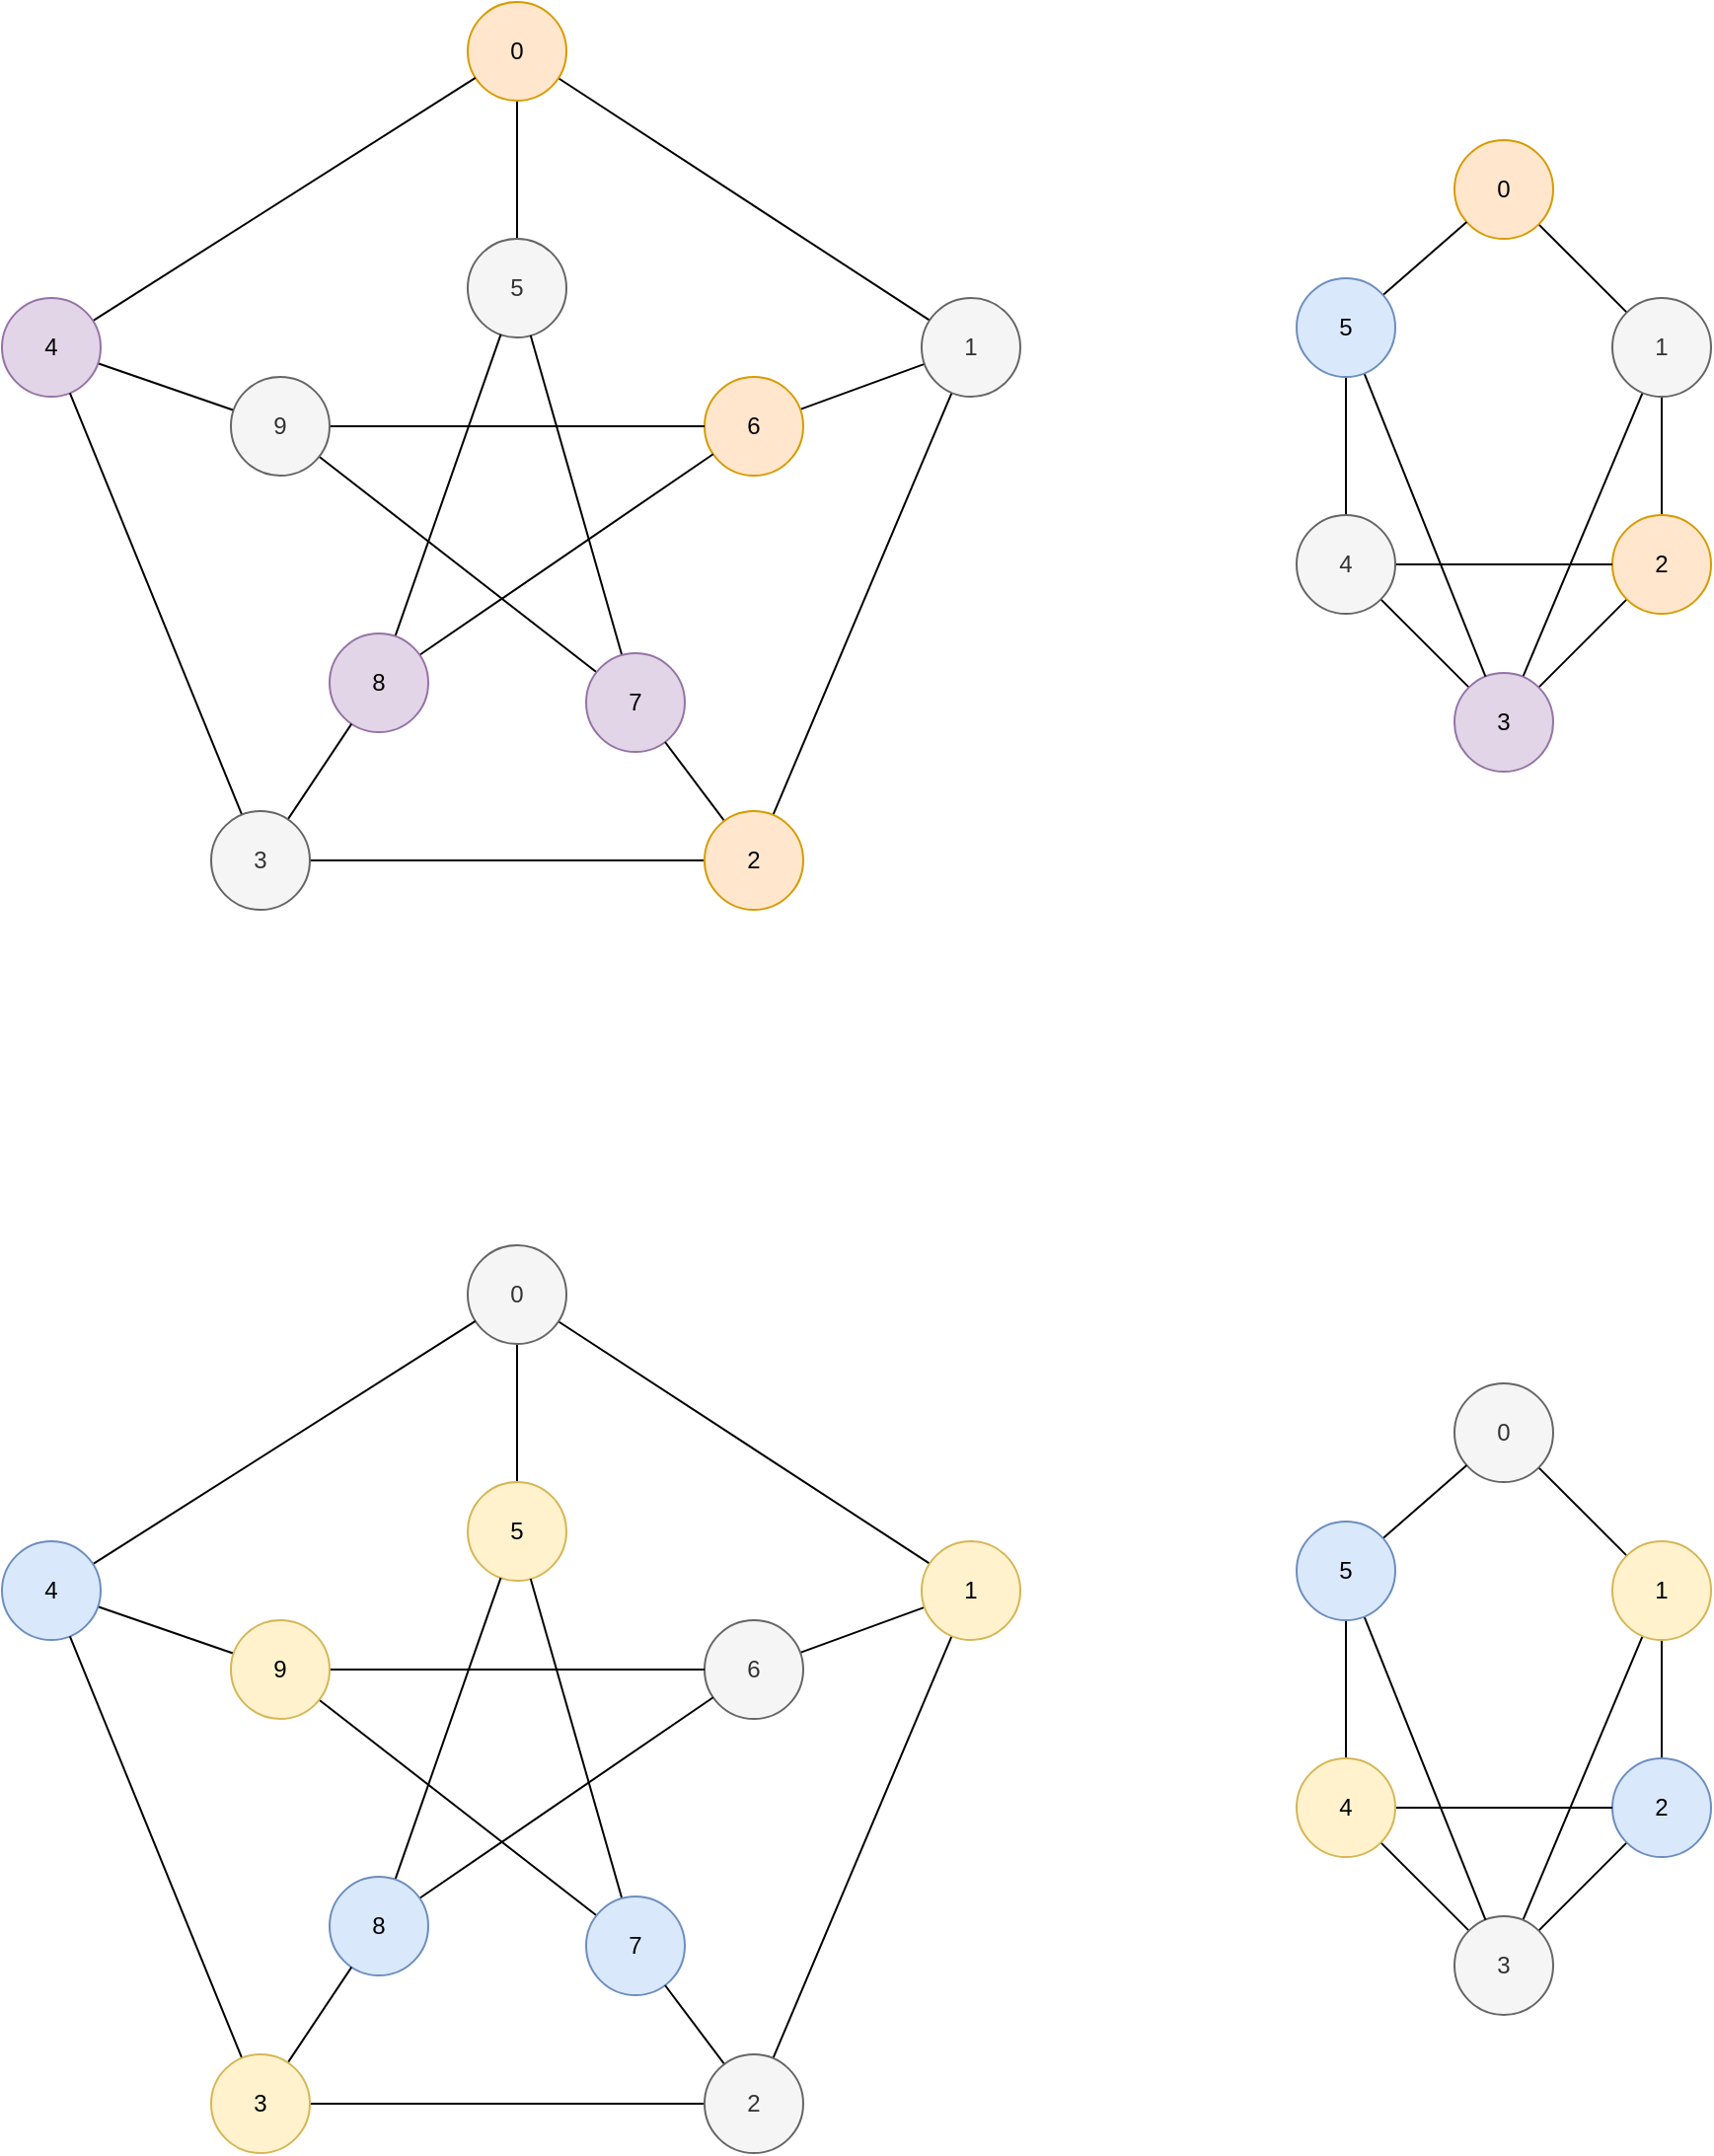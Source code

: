 <mxfile version="14.5.1" type="device"><diagram id="B_IAc5l2EGOLO60_5_Yv" name="Page-1"><mxGraphModel dx="931" dy="563" grid="1" gridSize="10" guides="1" tooltips="1" connect="1" arrows="1" fold="1" page="1" pageScale="1" pageWidth="1000" pageHeight="1350" math="0" shadow="0"><root><mxCell id="0"/><mxCell id="1" parent="0"/><mxCell id="75vNW5lnQiXnBFwJT4H1-12" style="rounded=0;orthogonalLoop=1;jettySize=auto;html=1;endArrow=none;endFill=0;" edge="1" parent="1" source="75vNW5lnQiXnBFwJT4H1-2" target="75vNW5lnQiXnBFwJT4H1-5"><mxGeometry relative="1" as="geometry"/></mxCell><mxCell id="75vNW5lnQiXnBFwJT4H1-13" style="edgeStyle=none;rounded=0;orthogonalLoop=1;jettySize=auto;html=1;endArrow=none;endFill=0;" edge="1" parent="1" source="75vNW5lnQiXnBFwJT4H1-2" target="75vNW5lnQiXnBFwJT4H1-3"><mxGeometry relative="1" as="geometry"/></mxCell><mxCell id="75vNW5lnQiXnBFwJT4H1-2" value="0" style="ellipse;whiteSpace=wrap;html=1;fillColor=#ffe6cc;strokeColor=#d79b00;" vertex="1" parent="1"><mxGeometry x="303" y="50" width="50" height="50" as="geometry"/></mxCell><mxCell id="75vNW5lnQiXnBFwJT4H1-14" style="edgeStyle=none;rounded=0;orthogonalLoop=1;jettySize=auto;html=1;endArrow=none;endFill=0;" edge="1" parent="1" source="75vNW5lnQiXnBFwJT4H1-3" target="75vNW5lnQiXnBFwJT4H1-10"><mxGeometry relative="1" as="geometry"/></mxCell><mxCell id="75vNW5lnQiXnBFwJT4H1-18" style="edgeStyle=none;rounded=0;orthogonalLoop=1;jettySize=auto;html=1;endArrow=none;endFill=0;" edge="1" parent="1" source="75vNW5lnQiXnBFwJT4H1-3" target="75vNW5lnQiXnBFwJT4H1-6"><mxGeometry relative="1" as="geometry"/></mxCell><mxCell id="75vNW5lnQiXnBFwJT4H1-3" value="1" style="ellipse;whiteSpace=wrap;html=1;fillColor=#f5f5f5;strokeColor=#666666;fontColor=#333333;" vertex="1" parent="1"><mxGeometry x="533" y="200" width="50" height="50" as="geometry"/></mxCell><mxCell id="75vNW5lnQiXnBFwJT4H1-17" style="edgeStyle=none;rounded=0;orthogonalLoop=1;jettySize=auto;html=1;endArrow=none;endFill=0;" edge="1" parent="1" source="75vNW5lnQiXnBFwJT4H1-4" target="75vNW5lnQiXnBFwJT4H1-2"><mxGeometry relative="1" as="geometry"/></mxCell><mxCell id="75vNW5lnQiXnBFwJT4H1-19" style="edgeStyle=none;rounded=0;orthogonalLoop=1;jettySize=auto;html=1;endArrow=none;endFill=0;" edge="1" parent="1" source="75vNW5lnQiXnBFwJT4H1-4" target="75vNW5lnQiXnBFwJT4H1-7"><mxGeometry relative="1" as="geometry"/></mxCell><mxCell id="75vNW5lnQiXnBFwJT4H1-4" value="4" style="ellipse;whiteSpace=wrap;html=1;fillColor=#e1d5e7;strokeColor=#9673a6;" vertex="1" parent="1"><mxGeometry x="67" y="200" width="50" height="50" as="geometry"/></mxCell><mxCell id="75vNW5lnQiXnBFwJT4H1-5" value="5" style="ellipse;whiteSpace=wrap;html=1;fillColor=#f5f5f5;strokeColor=#666666;fontColor=#333333;" vertex="1" parent="1"><mxGeometry x="303" y="170" width="50" height="50" as="geometry"/></mxCell><mxCell id="75vNW5lnQiXnBFwJT4H1-6" value="6" style="ellipse;whiteSpace=wrap;html=1;fillColor=#ffe6cc;strokeColor=#d79b00;" vertex="1" parent="1"><mxGeometry x="423" y="240" width="50" height="50" as="geometry"/></mxCell><mxCell id="75vNW5lnQiXnBFwJT4H1-22" style="edgeStyle=none;rounded=0;orthogonalLoop=1;jettySize=auto;html=1;endArrow=none;endFill=0;" edge="1" parent="1" source="75vNW5lnQiXnBFwJT4H1-7" target="75vNW5lnQiXnBFwJT4H1-6"><mxGeometry relative="1" as="geometry"/></mxCell><mxCell id="75vNW5lnQiXnBFwJT4H1-23" style="edgeStyle=none;rounded=0;orthogonalLoop=1;jettySize=auto;html=1;endArrow=none;endFill=0;" edge="1" parent="1" source="75vNW5lnQiXnBFwJT4H1-7" target="75vNW5lnQiXnBFwJT4H1-8"><mxGeometry relative="1" as="geometry"/></mxCell><mxCell id="75vNW5lnQiXnBFwJT4H1-7" value="9" style="ellipse;whiteSpace=wrap;html=1;fillColor=#f5f5f5;strokeColor=#666666;fontColor=#333333;" vertex="1" parent="1"><mxGeometry x="183" y="240" width="50" height="50" as="geometry"/></mxCell><mxCell id="75vNW5lnQiXnBFwJT4H1-26" style="edgeStyle=none;rounded=0;orthogonalLoop=1;jettySize=auto;html=1;endArrow=none;endFill=0;" edge="1" parent="1" source="75vNW5lnQiXnBFwJT4H1-8" target="75vNW5lnQiXnBFwJT4H1-5"><mxGeometry relative="1" as="geometry"/></mxCell><mxCell id="75vNW5lnQiXnBFwJT4H1-8" value="7" style="ellipse;whiteSpace=wrap;html=1;fillColor=#e1d5e7;strokeColor=#9673a6;" vertex="1" parent="1"><mxGeometry x="363" y="380" width="50" height="50" as="geometry"/></mxCell><mxCell id="75vNW5lnQiXnBFwJT4H1-24" style="edgeStyle=none;rounded=0;orthogonalLoop=1;jettySize=auto;html=1;endArrow=none;endFill=0;" edge="1" parent="1" source="75vNW5lnQiXnBFwJT4H1-9" target="75vNW5lnQiXnBFwJT4H1-6"><mxGeometry relative="1" as="geometry"/></mxCell><mxCell id="75vNW5lnQiXnBFwJT4H1-25" style="edgeStyle=none;rounded=0;orthogonalLoop=1;jettySize=auto;html=1;endArrow=none;endFill=0;" edge="1" parent="1" source="75vNW5lnQiXnBFwJT4H1-9" target="75vNW5lnQiXnBFwJT4H1-5"><mxGeometry relative="1" as="geometry"/></mxCell><mxCell id="75vNW5lnQiXnBFwJT4H1-9" value="8" style="ellipse;whiteSpace=wrap;html=1;fillColor=#e1d5e7;strokeColor=#9673a6;" vertex="1" parent="1"><mxGeometry x="233" y="370" width="50" height="50" as="geometry"/></mxCell><mxCell id="75vNW5lnQiXnBFwJT4H1-15" style="edgeStyle=none;rounded=0;orthogonalLoop=1;jettySize=auto;html=1;endArrow=none;endFill=0;" edge="1" parent="1" source="75vNW5lnQiXnBFwJT4H1-10" target="75vNW5lnQiXnBFwJT4H1-11"><mxGeometry relative="1" as="geometry"/></mxCell><mxCell id="75vNW5lnQiXnBFwJT4H1-21" style="edgeStyle=none;rounded=0;orthogonalLoop=1;jettySize=auto;html=1;endArrow=none;endFill=0;" edge="1" parent="1" source="75vNW5lnQiXnBFwJT4H1-10" target="75vNW5lnQiXnBFwJT4H1-8"><mxGeometry relative="1" as="geometry"/></mxCell><mxCell id="75vNW5lnQiXnBFwJT4H1-10" value="2" style="ellipse;whiteSpace=wrap;html=1;fillColor=#ffe6cc;strokeColor=#d79b00;" vertex="1" parent="1"><mxGeometry x="423" y="460" width="50" height="50" as="geometry"/></mxCell><mxCell id="75vNW5lnQiXnBFwJT4H1-16" style="edgeStyle=none;rounded=0;orthogonalLoop=1;jettySize=auto;html=1;endArrow=none;endFill=0;" edge="1" parent="1" source="75vNW5lnQiXnBFwJT4H1-11" target="75vNW5lnQiXnBFwJT4H1-4"><mxGeometry relative="1" as="geometry"/></mxCell><mxCell id="75vNW5lnQiXnBFwJT4H1-20" style="edgeStyle=none;rounded=0;orthogonalLoop=1;jettySize=auto;html=1;endArrow=none;endFill=0;" edge="1" parent="1" source="75vNW5lnQiXnBFwJT4H1-11" target="75vNW5lnQiXnBFwJT4H1-9"><mxGeometry relative="1" as="geometry"/></mxCell><mxCell id="75vNW5lnQiXnBFwJT4H1-11" value="3" style="ellipse;whiteSpace=wrap;html=1;fillColor=#f5f5f5;strokeColor=#666666;fontColor=#333333;" vertex="1" parent="1"><mxGeometry x="173" y="460" width="50" height="50" as="geometry"/></mxCell><mxCell id="75vNW5lnQiXnBFwJT4H1-33" style="edgeStyle=none;rounded=0;orthogonalLoop=1;jettySize=auto;html=1;endArrow=none;endFill=0;" edge="1" parent="1" source="75vNW5lnQiXnBFwJT4H1-27" target="75vNW5lnQiXnBFwJT4H1-28"><mxGeometry relative="1" as="geometry"/></mxCell><mxCell id="75vNW5lnQiXnBFwJT4H1-27" value="0" style="ellipse;whiteSpace=wrap;html=1;fillColor=#ffe6cc;strokeColor=#d79b00;" vertex="1" parent="1"><mxGeometry x="803" y="120" width="50" height="50" as="geometry"/></mxCell><mxCell id="75vNW5lnQiXnBFwJT4H1-34" style="edgeStyle=none;rounded=0;orthogonalLoop=1;jettySize=auto;html=1;endArrow=none;endFill=0;" edge="1" parent="1" source="75vNW5lnQiXnBFwJT4H1-28" target="75vNW5lnQiXnBFwJT4H1-29"><mxGeometry relative="1" as="geometry"/></mxCell><mxCell id="75vNW5lnQiXnBFwJT4H1-40" style="edgeStyle=none;rounded=0;orthogonalLoop=1;jettySize=auto;html=1;endArrow=none;endFill=0;" edge="1" parent="1" source="75vNW5lnQiXnBFwJT4H1-28" target="75vNW5lnQiXnBFwJT4H1-30"><mxGeometry relative="1" as="geometry"/></mxCell><mxCell id="75vNW5lnQiXnBFwJT4H1-28" value="1" style="ellipse;whiteSpace=wrap;html=1;fillColor=#f5f5f5;strokeColor=#666666;fontColor=#333333;" vertex="1" parent="1"><mxGeometry x="883" y="200" width="50" height="50" as="geometry"/></mxCell><mxCell id="75vNW5lnQiXnBFwJT4H1-35" style="edgeStyle=none;rounded=0;orthogonalLoop=1;jettySize=auto;html=1;endArrow=none;endFill=0;" edge="1" parent="1" source="75vNW5lnQiXnBFwJT4H1-29" target="75vNW5lnQiXnBFwJT4H1-30"><mxGeometry relative="1" as="geometry"/></mxCell><mxCell id="75vNW5lnQiXnBFwJT4H1-29" value="2" style="ellipse;whiteSpace=wrap;html=1;fillColor=#ffe6cc;strokeColor=#d79b00;" vertex="1" parent="1"><mxGeometry x="883" y="310" width="50" height="50" as="geometry"/></mxCell><mxCell id="75vNW5lnQiXnBFwJT4H1-36" style="edgeStyle=none;rounded=0;orthogonalLoop=1;jettySize=auto;html=1;endArrow=none;endFill=0;" edge="1" parent="1" source="75vNW5lnQiXnBFwJT4H1-30" target="75vNW5lnQiXnBFwJT4H1-31"><mxGeometry relative="1" as="geometry"/></mxCell><mxCell id="75vNW5lnQiXnBFwJT4H1-30" value="3" style="ellipse;whiteSpace=wrap;html=1;fillColor=#e1d5e7;strokeColor=#9673a6;" vertex="1" parent="1"><mxGeometry x="803" y="390" width="50" height="50" as="geometry"/></mxCell><mxCell id="75vNW5lnQiXnBFwJT4H1-37" style="edgeStyle=none;rounded=0;orthogonalLoop=1;jettySize=auto;html=1;endArrow=none;endFill=0;" edge="1" parent="1" source="75vNW5lnQiXnBFwJT4H1-31" target="75vNW5lnQiXnBFwJT4H1-32"><mxGeometry relative="1" as="geometry"/></mxCell><mxCell id="75vNW5lnQiXnBFwJT4H1-41" style="edgeStyle=none;rounded=0;orthogonalLoop=1;jettySize=auto;html=1;endArrow=none;endFill=0;" edge="1" parent="1" source="75vNW5lnQiXnBFwJT4H1-31" target="75vNW5lnQiXnBFwJT4H1-29"><mxGeometry relative="1" as="geometry"/></mxCell><mxCell id="75vNW5lnQiXnBFwJT4H1-31" value="4" style="ellipse;whiteSpace=wrap;html=1;fillColor=#f5f5f5;strokeColor=#666666;fontColor=#333333;" vertex="1" parent="1"><mxGeometry x="723" y="310" width="50" height="50" as="geometry"/></mxCell><mxCell id="75vNW5lnQiXnBFwJT4H1-38" style="edgeStyle=none;rounded=0;orthogonalLoop=1;jettySize=auto;html=1;endArrow=none;endFill=0;" edge="1" parent="1" source="75vNW5lnQiXnBFwJT4H1-32" target="75vNW5lnQiXnBFwJT4H1-27"><mxGeometry relative="1" as="geometry"/></mxCell><mxCell id="75vNW5lnQiXnBFwJT4H1-39" style="edgeStyle=none;rounded=0;orthogonalLoop=1;jettySize=auto;html=1;endArrow=none;endFill=0;" edge="1" parent="1" source="75vNW5lnQiXnBFwJT4H1-32" target="75vNW5lnQiXnBFwJT4H1-30"><mxGeometry relative="1" as="geometry"/></mxCell><mxCell id="75vNW5lnQiXnBFwJT4H1-32" value="5" style="ellipse;whiteSpace=wrap;html=1;fillColor=#dae8fc;strokeColor=#6c8ebf;" vertex="1" parent="1"><mxGeometry x="723" y="190" width="50" height="50" as="geometry"/></mxCell><mxCell id="75vNW5lnQiXnBFwJT4H1-42" style="rounded=0;orthogonalLoop=1;jettySize=auto;html=1;endArrow=none;endFill=0;" edge="1" parent="1" source="75vNW5lnQiXnBFwJT4H1-44" target="75vNW5lnQiXnBFwJT4H1-51"><mxGeometry relative="1" as="geometry"/></mxCell><mxCell id="75vNW5lnQiXnBFwJT4H1-43" style="edgeStyle=none;rounded=0;orthogonalLoop=1;jettySize=auto;html=1;endArrow=none;endFill=0;" edge="1" parent="1" source="75vNW5lnQiXnBFwJT4H1-44" target="75vNW5lnQiXnBFwJT4H1-47"><mxGeometry relative="1" as="geometry"/></mxCell><mxCell id="75vNW5lnQiXnBFwJT4H1-44" value="0" style="ellipse;whiteSpace=wrap;html=1;fillColor=#f5f5f5;strokeColor=#666666;fontColor=#333333;" vertex="1" parent="1"><mxGeometry x="303" y="680" width="50" height="50" as="geometry"/></mxCell><mxCell id="75vNW5lnQiXnBFwJT4H1-45" style="edgeStyle=none;rounded=0;orthogonalLoop=1;jettySize=auto;html=1;endArrow=none;endFill=0;" edge="1" parent="1" source="75vNW5lnQiXnBFwJT4H1-47" target="75vNW5lnQiXnBFwJT4H1-63"><mxGeometry relative="1" as="geometry"/></mxCell><mxCell id="75vNW5lnQiXnBFwJT4H1-46" style="edgeStyle=none;rounded=0;orthogonalLoop=1;jettySize=auto;html=1;endArrow=none;endFill=0;" edge="1" parent="1" source="75vNW5lnQiXnBFwJT4H1-47" target="75vNW5lnQiXnBFwJT4H1-52"><mxGeometry relative="1" as="geometry"/></mxCell><mxCell id="75vNW5lnQiXnBFwJT4H1-47" value="1" style="ellipse;whiteSpace=wrap;html=1;fillColor=#fff2cc;strokeColor=#d6b656;" vertex="1" parent="1"><mxGeometry x="533" y="830" width="50" height="50" as="geometry"/></mxCell><mxCell id="75vNW5lnQiXnBFwJT4H1-48" style="edgeStyle=none;rounded=0;orthogonalLoop=1;jettySize=auto;html=1;endArrow=none;endFill=0;" edge="1" parent="1" source="75vNW5lnQiXnBFwJT4H1-50" target="75vNW5lnQiXnBFwJT4H1-44"><mxGeometry relative="1" as="geometry"/></mxCell><mxCell id="75vNW5lnQiXnBFwJT4H1-49" style="edgeStyle=none;rounded=0;orthogonalLoop=1;jettySize=auto;html=1;endArrow=none;endFill=0;" edge="1" parent="1" source="75vNW5lnQiXnBFwJT4H1-50" target="75vNW5lnQiXnBFwJT4H1-55"><mxGeometry relative="1" as="geometry"/></mxCell><mxCell id="75vNW5lnQiXnBFwJT4H1-50" value="4" style="ellipse;whiteSpace=wrap;html=1;fillColor=#dae8fc;strokeColor=#6c8ebf;" vertex="1" parent="1"><mxGeometry x="67" y="830" width="50" height="50" as="geometry"/></mxCell><mxCell id="75vNW5lnQiXnBFwJT4H1-51" value="5" style="ellipse;whiteSpace=wrap;html=1;fillColor=#fff2cc;strokeColor=#d6b656;" vertex="1" parent="1"><mxGeometry x="303" y="800" width="50" height="50" as="geometry"/></mxCell><mxCell id="75vNW5lnQiXnBFwJT4H1-52" value="6" style="ellipse;whiteSpace=wrap;html=1;fillColor=#f5f5f5;strokeColor=#666666;fontColor=#333333;" vertex="1" parent="1"><mxGeometry x="423" y="870" width="50" height="50" as="geometry"/></mxCell><mxCell id="75vNW5lnQiXnBFwJT4H1-53" style="edgeStyle=none;rounded=0;orthogonalLoop=1;jettySize=auto;html=1;endArrow=none;endFill=0;" edge="1" parent="1" source="75vNW5lnQiXnBFwJT4H1-55" target="75vNW5lnQiXnBFwJT4H1-52"><mxGeometry relative="1" as="geometry"/></mxCell><mxCell id="75vNW5lnQiXnBFwJT4H1-54" style="edgeStyle=none;rounded=0;orthogonalLoop=1;jettySize=auto;html=1;endArrow=none;endFill=0;" edge="1" parent="1" source="75vNW5lnQiXnBFwJT4H1-55" target="75vNW5lnQiXnBFwJT4H1-57"><mxGeometry relative="1" as="geometry"/></mxCell><mxCell id="75vNW5lnQiXnBFwJT4H1-55" value="9" style="ellipse;whiteSpace=wrap;html=1;fillColor=#fff2cc;strokeColor=#d6b656;" vertex="1" parent="1"><mxGeometry x="183" y="870" width="50" height="50" as="geometry"/></mxCell><mxCell id="75vNW5lnQiXnBFwJT4H1-56" style="edgeStyle=none;rounded=0;orthogonalLoop=1;jettySize=auto;html=1;endArrow=none;endFill=0;" edge="1" parent="1" source="75vNW5lnQiXnBFwJT4H1-57" target="75vNW5lnQiXnBFwJT4H1-51"><mxGeometry relative="1" as="geometry"/></mxCell><mxCell id="75vNW5lnQiXnBFwJT4H1-57" value="7" style="ellipse;whiteSpace=wrap;html=1;fillColor=#dae8fc;strokeColor=#6c8ebf;" vertex="1" parent="1"><mxGeometry x="363" y="1010" width="50" height="50" as="geometry"/></mxCell><mxCell id="75vNW5lnQiXnBFwJT4H1-58" style="edgeStyle=none;rounded=0;orthogonalLoop=1;jettySize=auto;html=1;endArrow=none;endFill=0;" edge="1" parent="1" source="75vNW5lnQiXnBFwJT4H1-60" target="75vNW5lnQiXnBFwJT4H1-52"><mxGeometry relative="1" as="geometry"/></mxCell><mxCell id="75vNW5lnQiXnBFwJT4H1-59" style="edgeStyle=none;rounded=0;orthogonalLoop=1;jettySize=auto;html=1;endArrow=none;endFill=0;" edge="1" parent="1" source="75vNW5lnQiXnBFwJT4H1-60" target="75vNW5lnQiXnBFwJT4H1-51"><mxGeometry relative="1" as="geometry"/></mxCell><mxCell id="75vNW5lnQiXnBFwJT4H1-60" value="8" style="ellipse;whiteSpace=wrap;html=1;fillColor=#dae8fc;strokeColor=#6c8ebf;" vertex="1" parent="1"><mxGeometry x="233" y="1000" width="50" height="50" as="geometry"/></mxCell><mxCell id="75vNW5lnQiXnBFwJT4H1-61" style="edgeStyle=none;rounded=0;orthogonalLoop=1;jettySize=auto;html=1;endArrow=none;endFill=0;" edge="1" parent="1" source="75vNW5lnQiXnBFwJT4H1-63" target="75vNW5lnQiXnBFwJT4H1-66"><mxGeometry relative="1" as="geometry"/></mxCell><mxCell id="75vNW5lnQiXnBFwJT4H1-62" style="edgeStyle=none;rounded=0;orthogonalLoop=1;jettySize=auto;html=1;endArrow=none;endFill=0;" edge="1" parent="1" source="75vNW5lnQiXnBFwJT4H1-63" target="75vNW5lnQiXnBFwJT4H1-57"><mxGeometry relative="1" as="geometry"/></mxCell><mxCell id="75vNW5lnQiXnBFwJT4H1-63" value="2" style="ellipse;whiteSpace=wrap;html=1;fillColor=#f5f5f5;strokeColor=#666666;fontColor=#333333;" vertex="1" parent="1"><mxGeometry x="423" y="1090" width="50" height="50" as="geometry"/></mxCell><mxCell id="75vNW5lnQiXnBFwJT4H1-64" style="edgeStyle=none;rounded=0;orthogonalLoop=1;jettySize=auto;html=1;endArrow=none;endFill=0;" edge="1" parent="1" source="75vNW5lnQiXnBFwJT4H1-66" target="75vNW5lnQiXnBFwJT4H1-50"><mxGeometry relative="1" as="geometry"/></mxCell><mxCell id="75vNW5lnQiXnBFwJT4H1-65" style="edgeStyle=none;rounded=0;orthogonalLoop=1;jettySize=auto;html=1;endArrow=none;endFill=0;" edge="1" parent="1" source="75vNW5lnQiXnBFwJT4H1-66" target="75vNW5lnQiXnBFwJT4H1-60"><mxGeometry relative="1" as="geometry"/></mxCell><mxCell id="75vNW5lnQiXnBFwJT4H1-66" value="3" style="ellipse;whiteSpace=wrap;html=1;fillColor=#fff2cc;strokeColor=#d6b656;" vertex="1" parent="1"><mxGeometry x="173" y="1090" width="50" height="50" as="geometry"/></mxCell><mxCell id="75vNW5lnQiXnBFwJT4H1-67" style="edgeStyle=none;rounded=0;orthogonalLoop=1;jettySize=auto;html=1;endArrow=none;endFill=0;" edge="1" parent="1" source="75vNW5lnQiXnBFwJT4H1-68" target="75vNW5lnQiXnBFwJT4H1-71"><mxGeometry relative="1" as="geometry"/></mxCell><mxCell id="75vNW5lnQiXnBFwJT4H1-68" value="0" style="ellipse;whiteSpace=wrap;html=1;fillColor=#f5f5f5;strokeColor=#666666;fontColor=#333333;" vertex="1" parent="1"><mxGeometry x="803" y="750" width="50" height="50" as="geometry"/></mxCell><mxCell id="75vNW5lnQiXnBFwJT4H1-69" style="edgeStyle=none;rounded=0;orthogonalLoop=1;jettySize=auto;html=1;endArrow=none;endFill=0;" edge="1" parent="1" source="75vNW5lnQiXnBFwJT4H1-71" target="75vNW5lnQiXnBFwJT4H1-73"><mxGeometry relative="1" as="geometry"/></mxCell><mxCell id="75vNW5lnQiXnBFwJT4H1-70" style="edgeStyle=none;rounded=0;orthogonalLoop=1;jettySize=auto;html=1;endArrow=none;endFill=0;" edge="1" parent="1" source="75vNW5lnQiXnBFwJT4H1-71" target="75vNW5lnQiXnBFwJT4H1-75"><mxGeometry relative="1" as="geometry"/></mxCell><mxCell id="75vNW5lnQiXnBFwJT4H1-71" value="1" style="ellipse;whiteSpace=wrap;html=1;fillColor=#fff2cc;strokeColor=#d6b656;" vertex="1" parent="1"><mxGeometry x="883" y="830" width="50" height="50" as="geometry"/></mxCell><mxCell id="75vNW5lnQiXnBFwJT4H1-72" style="edgeStyle=none;rounded=0;orthogonalLoop=1;jettySize=auto;html=1;endArrow=none;endFill=0;" edge="1" parent="1" source="75vNW5lnQiXnBFwJT4H1-73" target="75vNW5lnQiXnBFwJT4H1-75"><mxGeometry relative="1" as="geometry"/></mxCell><mxCell id="75vNW5lnQiXnBFwJT4H1-73" value="2" style="ellipse;whiteSpace=wrap;html=1;fillColor=#dae8fc;strokeColor=#6c8ebf;" vertex="1" parent="1"><mxGeometry x="883" y="940" width="50" height="50" as="geometry"/></mxCell><mxCell id="75vNW5lnQiXnBFwJT4H1-74" style="edgeStyle=none;rounded=0;orthogonalLoop=1;jettySize=auto;html=1;endArrow=none;endFill=0;" edge="1" parent="1" source="75vNW5lnQiXnBFwJT4H1-75" target="75vNW5lnQiXnBFwJT4H1-78"><mxGeometry relative="1" as="geometry"/></mxCell><mxCell id="75vNW5lnQiXnBFwJT4H1-75" value="3" style="ellipse;whiteSpace=wrap;html=1;fillColor=#f5f5f5;strokeColor=#666666;fontColor=#333333;" vertex="1" parent="1"><mxGeometry x="803" y="1020" width="50" height="50" as="geometry"/></mxCell><mxCell id="75vNW5lnQiXnBFwJT4H1-76" style="edgeStyle=none;rounded=0;orthogonalLoop=1;jettySize=auto;html=1;endArrow=none;endFill=0;" edge="1" parent="1" source="75vNW5lnQiXnBFwJT4H1-78" target="75vNW5lnQiXnBFwJT4H1-81"><mxGeometry relative="1" as="geometry"/></mxCell><mxCell id="75vNW5lnQiXnBFwJT4H1-77" style="edgeStyle=none;rounded=0;orthogonalLoop=1;jettySize=auto;html=1;endArrow=none;endFill=0;" edge="1" parent="1" source="75vNW5lnQiXnBFwJT4H1-78" target="75vNW5lnQiXnBFwJT4H1-73"><mxGeometry relative="1" as="geometry"/></mxCell><mxCell id="75vNW5lnQiXnBFwJT4H1-78" value="4" style="ellipse;whiteSpace=wrap;html=1;fillColor=#fff2cc;strokeColor=#d6b656;" vertex="1" parent="1"><mxGeometry x="723" y="940" width="50" height="50" as="geometry"/></mxCell><mxCell id="75vNW5lnQiXnBFwJT4H1-79" style="edgeStyle=none;rounded=0;orthogonalLoop=1;jettySize=auto;html=1;endArrow=none;endFill=0;" edge="1" parent="1" source="75vNW5lnQiXnBFwJT4H1-81" target="75vNW5lnQiXnBFwJT4H1-68"><mxGeometry relative="1" as="geometry"/></mxCell><mxCell id="75vNW5lnQiXnBFwJT4H1-80" style="edgeStyle=none;rounded=0;orthogonalLoop=1;jettySize=auto;html=1;endArrow=none;endFill=0;" edge="1" parent="1" source="75vNW5lnQiXnBFwJT4H1-81" target="75vNW5lnQiXnBFwJT4H1-75"><mxGeometry relative="1" as="geometry"/></mxCell><mxCell id="75vNW5lnQiXnBFwJT4H1-81" value="5" style="ellipse;whiteSpace=wrap;html=1;fillColor=#dae8fc;strokeColor=#6c8ebf;" vertex="1" parent="1"><mxGeometry x="723" y="820" width="50" height="50" as="geometry"/></mxCell></root></mxGraphModel></diagram></mxfile>